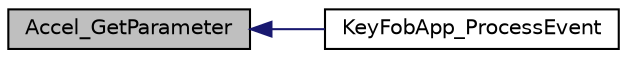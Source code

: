 digraph "Accel_GetParameter"
{
  edge [fontname="Helvetica",fontsize="10",labelfontname="Helvetica",labelfontsize="10"];
  node [fontname="Helvetica",fontsize="10",shape=record];
  rankdir="LR";
  Node1 [label="Accel_GetParameter",height=0.2,width=0.4,color="black", fillcolor="grey75", style="filled" fontcolor="black"];
  Node1 -> Node2 [dir="back",color="midnightblue",fontsize="10",style="solid",fontname="Helvetica"];
  Node2 [label="KeyFobApp_ProcessEvent",height=0.2,width=0.4,color="black", fillcolor="white", style="filled",URL="$keyfobdemo_8h.html#aaee63bfba219af672a3382b4d0e23e92"];
}
